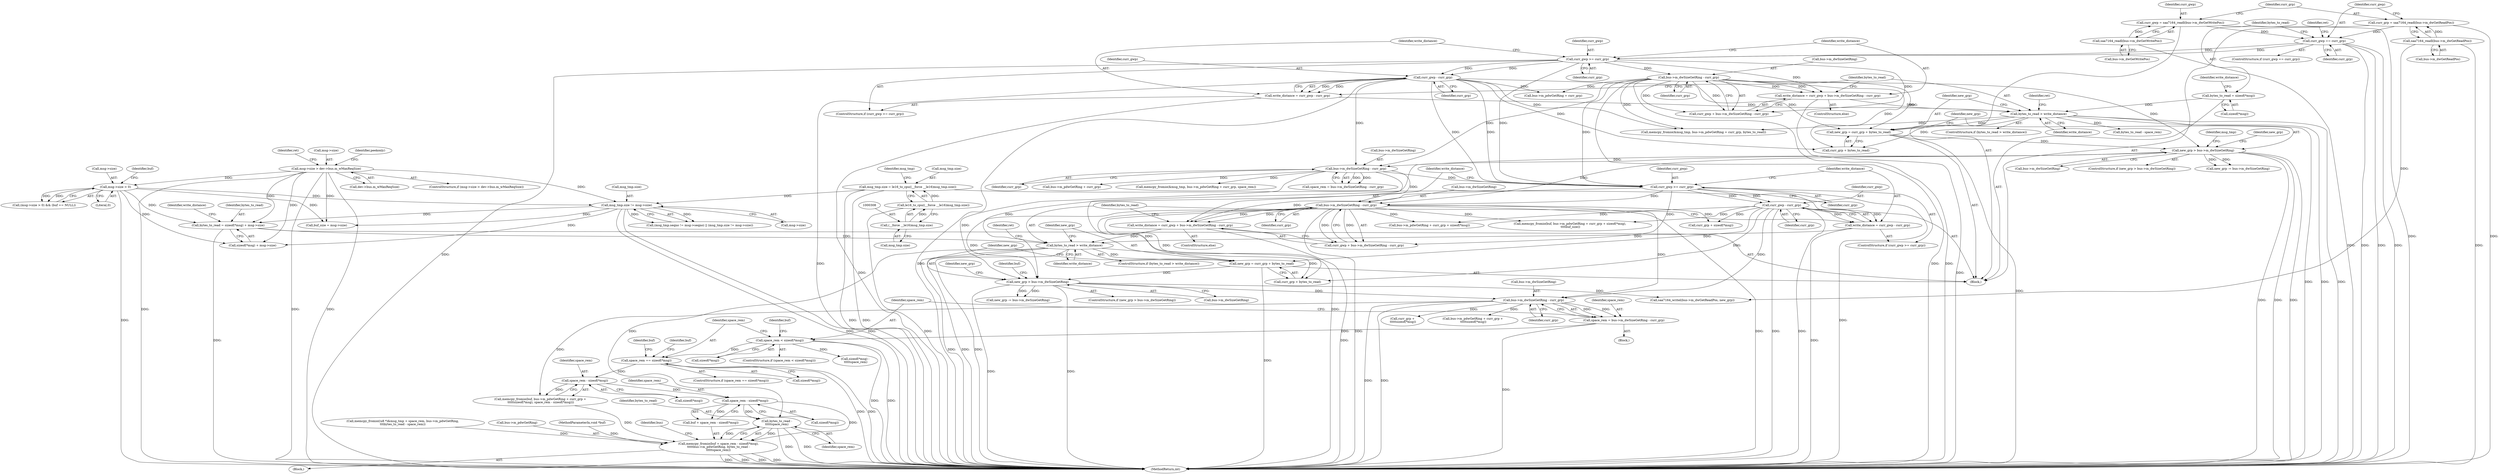 digraph "0_media-tree_354dd3924a2e43806774953de536257548b5002c@API" {
"1000535" [label="(Call,bytes_to_read -\n\t\t\t\t\tspace_rem)"];
"1000434" [label="(Call,bytes_to_read > write_distance)"];
"1000402" [label="(Call,bytes_to_read = sizeof(*msg) + msg->size)"];
"1000172" [label="(Call,msg->size > 0)"];
"1000154" [label="(Call,msg->size > dev->bus.m_wMaxReqSize)"];
"1000376" [label="(Call,msg_tmp.size != msg->size)"];
"1000302" [label="(Call,msg_tmp.size = le16_to_cpu((__force __le16)msg_tmp.size))"];
"1000306" [label="(Call,le16_to_cpu((__force __le16)msg_tmp.size))"];
"1000307" [label="(Call,(__force __le16)msg_tmp.size)"];
"1000424" [label="(Call,write_distance = curr_gwp + bus->m_dwSizeGetRing - curr_grp)"];
"1000415" [label="(Call,curr_gwp >= curr_grp)"];
"1000223" [label="(Call,curr_gwp - curr_grp)"];
"1000218" [label="(Call,curr_gwp >= curr_grp)"];
"1000201" [label="(Call,curr_gwp == curr_grp)"];
"1000188" [label="(Call,curr_gwp = saa7164_readl(bus->m_dwGetWritePos))"];
"1000190" [label="(Call,saa7164_readl(bus->m_dwGetWritePos))"];
"1000194" [label="(Call,curr_grp = saa7164_readl(bus->m_dwGetReadPos))"];
"1000196" [label="(Call,saa7164_readl(bus->m_dwGetReadPos))"];
"1000264" [label="(Call,bus->m_dwSizeGetRing - curr_grp)"];
"1000251" [label="(Call,new_grp > bus->m_dwSizeGetRing)"];
"1000245" [label="(Call,new_grp = curr_grp + bytes_to_read)"];
"1000231" [label="(Call,bus->m_dwSizeGetRing - curr_grp)"];
"1000237" [label="(Call,bytes_to_read > write_distance)"];
"1000209" [label="(Call,bytes_to_read = sizeof(*msg))"];
"1000227" [label="(Call,write_distance = curr_gwp + bus->m_dwSizeGetRing - curr_grp)"];
"1000221" [label="(Call,write_distance = curr_gwp - curr_grp)"];
"1000428" [label="(Call,bus->m_dwSizeGetRing - curr_grp)"];
"1000418" [label="(Call,write_distance = curr_gwp - curr_grp)"];
"1000420" [label="(Call,curr_gwp - curr_grp)"];
"1000527" [label="(Call,space_rem - sizeof(*msg))"];
"1000519" [label="(Call,space_rem - sizeof(*msg))"];
"1000489" [label="(Call,space_rem == sizeof(*msg))"];
"1000467" [label="(Call,space_rem < sizeof(*msg))"];
"1000459" [label="(Call,space_rem = bus->m_dwSizeGetRing - curr_grp)"];
"1000461" [label="(Call,bus->m_dwSizeGetRing - curr_grp)"];
"1000448" [label="(Call,new_grp > bus->m_dwSizeGetRing)"];
"1000442" [label="(Call,new_grp = curr_grp + bytes_to_read)"];
"1000524" [label="(Call,memcpy_fromio(buf + space_rem - sizeof(*msg),\n\t\t\t\t\tbus->m_pdwGetRing, bytes_to_read -\n\t\t\t\t\tspace_rem))"];
"1000202" [label="(Identifier,curr_gwp)"];
"1000412" [label="(Identifier,write_distance)"];
"1000250" [label="(ControlStructure,if (new_grp > bus->m_dwSizeGetRing))"];
"1000417" [label="(Identifier,curr_grp)"];
"1000288" [label="(Call,bytes_to_read - space_rem)"];
"1000416" [label="(Identifier,curr_gwp)"];
"1000210" [label="(Identifier,bytes_to_read)"];
"1000194" [label="(Call,curr_grp = saa7164_readl(bus->m_dwGetReadPos))"];
"1000474" [label="(Identifier,buf)"];
"1000278" [label="(Call,memcpy_fromio((u8 *)&msg_tmp + space_rem, bus->m_pdwGetRing,\n\t\t\tbytes_to_read - space_rem))"];
"1000402" [label="(Call,bytes_to_read = sizeof(*msg) + msg->size)"];
"1000197" [label="(Call,bus->m_dwGetReadPos)"];
"1000419" [label="(Identifier,write_distance)"];
"1000404" [label="(Call,sizeof(*msg) + msg->size)"];
"1000303" [label="(Call,msg_tmp.size)"];
"1000554" [label="(Call,saa7164_writel(bus->m_dwGetReadPos, new_grp))"];
"1000466" [label="(ControlStructure,if (space_rem < sizeof(*msg)))"];
"1000514" [label="(Call,curr_grp +\n \t\t\t\t\tsizeof(*msg))"];
"1000257" [label="(Call,new_grp -= bus->m_dwSizeGetRing)"];
"1000222" [label="(Identifier,write_distance)"];
"1000236" [label="(ControlStructure,if (bytes_to_read > write_distance))"];
"1000525" [label="(Call,buf + space_rem - sizeof(*msg))"];
"1000447" [label="(ControlStructure,if (new_grp > bus->m_dwSizeGetRing))"];
"1000190" [label="(Call,saa7164_readl(bus->m_dwGetWritePos))"];
"1000468" [label="(Identifier,space_rem)"];
"1000211" [label="(Call,sizeof(*msg))"];
"1000481" [label="(Call,sizeof(*msg) -\n \t\t\t\t\tspace_rem)"];
"1000453" [label="(Block,)"];
"1000532" [label="(Call,bus->m_pdwGetRing)"];
"1000309" [label="(Call,msg_tmp.size)"];
"1000188" [label="(Call,curr_gwp = saa7164_readl(bus->m_dwGetWritePos))"];
"1000165" [label="(Identifier,ret)"];
"1000253" [label="(Call,bus->m_dwSizeGetRing)"];
"1000450" [label="(Call,bus->m_dwSizeGetRing)"];
"1000519" [label="(Call,space_rem - sizeof(*msg))"];
"1000508" [label="(Call,memcpy_fromio(buf, bus->m_pdwGetRing + curr_grp +\n \t\t\t\t\tsizeof(*msg), space_rem - sizeof(*msg)))"];
"1000217" [label="(ControlStructure,if (curr_gwp >= curr_grp))"];
"1000432" [label="(Identifier,curr_grp)"];
"1000491" [label="(Call,sizeof(*msg))"];
"1000422" [label="(Identifier,curr_grp)"];
"1000421" [label="(Identifier,curr_gwp)"];
"1000436" [label="(Identifier,write_distance)"];
"1000529" [label="(Call,sizeof(*msg))"];
"1000195" [label="(Identifier,curr_grp)"];
"1000434" [label="(Call,bytes_to_read > write_distance)"];
"1000173" [label="(Call,msg->size)"];
"1000489" [label="(Call,space_rem == sizeof(*msg))"];
"1000171" [label="(Call,(msg->size > 0) && (buf == NULL))"];
"1000462" [label="(Call,bus->m_dwSizeGetRing)"];
"1000368" [label="(Call,(msg_tmp.seqno != msg->seqno) || (msg_tmp.size != msg->size))"];
"1000415" [label="(Call,curr_gwp >= curr_grp)"];
"1000251" [label="(Call,new_grp > bus->m_dwSizeGetRing)"];
"1000158" [label="(Call,dev->bus.m_wMaxReqSize)"];
"1000238" [label="(Identifier,bytes_to_read)"];
"1000442" [label="(Call,new_grp = curr_grp + bytes_to_read)"];
"1000460" [label="(Identifier,space_rem)"];
"1000269" [label="(Call,memcpy_fromio(&msg_tmp, bus->m_pdwGetRing + curr_grp, space_rem))"];
"1000232" [label="(Call,bus->m_dwSizeGetRing)"];
"1000510" [label="(Call,bus->m_pdwGetRing + curr_grp +\n \t\t\t\t\tsizeof(*msg))"];
"1000521" [label="(Call,sizeof(*msg))"];
"1000189" [label="(Identifier,curr_gwp)"];
"1000172" [label="(Call,msg->size > 0)"];
"1000424" [label="(Call,write_distance = curr_gwp + bus->m_dwSizeGetRing - curr_grp)"];
"1000265" [label="(Call,bus->m_dwSizeGetRing)"];
"1000306" [label="(Call,le16_to_cpu((__force __le16)msg_tmp.size))"];
"1000123" [label="(MethodParameterIn,void *buf)"];
"1000191" [label="(Call,bus->m_dwGetWritePos)"];
"1000496" [label="(Identifier,buf)"];
"1000231" [label="(Call,bus->m_dwSizeGetRing - curr_grp)"];
"1000467" [label="(Call,space_rem < sizeof(*msg))"];
"1000155" [label="(Call,msg->size)"];
"1000196" [label="(Call,saa7164_readl(bus->m_dwGetReadPos))"];
"1000433" [label="(ControlStructure,if (bytes_to_read > write_distance))"];
"1000314" [label="(Identifier,msg_tmp)"];
"1000429" [label="(Call,bus->m_dwSizeGetRing)"];
"1000377" [label="(Call,msg_tmp.size)"];
"1000548" [label="(Call,curr_grp + sizeof(*msg))"];
"1000420" [label="(Call,curr_gwp - curr_grp)"];
"1000221" [label="(Call,write_distance = curr_gwp - curr_grp)"];
"1000376" [label="(Call,msg_tmp.size != msg->size)"];
"1000426" [label="(Call,curr_gwp + bus->m_dwSizeGetRing - curr_grp)"];
"1000262" [label="(Call,space_rem = bus->m_dwSizeGetRing - curr_grp)"];
"1000268" [label="(Identifier,curr_grp)"];
"1000556" [label="(Identifier,bus)"];
"1000201" [label="(Call,curr_gwp == curr_grp)"];
"1000506" [label="(Identifier,buf)"];
"1000380" [label="(Call,msg->size)"];
"1000459" [label="(Call,space_rem = bus->m_dwSizeGetRing - curr_grp)"];
"1000125" [label="(Block,)"];
"1000469" [label="(Call,sizeof(*msg))"];
"1000488" [label="(ControlStructure,if (space_rem == sizeof(*msg)))"];
"1000448" [label="(Call,new_grp > bus->m_dwSizeGetRing)"];
"1000461" [label="(Call,bus->m_dwSizeGetRing - curr_grp)"];
"1000455" [label="(Identifier,new_grp)"];
"1000258" [label="(Identifier,new_grp)"];
"1000246" [label="(Identifier,new_grp)"];
"1000465" [label="(Identifier,curr_grp)"];
"1000414" [label="(ControlStructure,if (curr_gwp >= curr_grp))"];
"1000220" [label="(Identifier,curr_grp)"];
"1000449" [label="(Identifier,new_grp)"];
"1000223" [label="(Call,curr_gwp - curr_grp)"];
"1000307" [label="(Call,(__force __le16)msg_tmp.size)"];
"1000418" [label="(Call,write_distance = curr_gwp - curr_grp)"];
"1000524" [label="(Call,memcpy_fromio(buf + space_rem - sizeof(*msg),\n\t\t\t\t\tbus->m_pdwGetRing, bytes_to_read -\n\t\t\t\t\tspace_rem))"];
"1000252" [label="(Identifier,new_grp)"];
"1000423" [label="(ControlStructure,else)"];
"1000225" [label="(Identifier,curr_grp)"];
"1000239" [label="(Identifier,write_distance)"];
"1000537" [label="(Identifier,space_rem)"];
"1000425" [label="(Identifier,write_distance)"];
"1000215" [label="(Identifier,write_distance)"];
"1000219" [label="(Identifier,curr_gwp)"];
"1000154" [label="(Call,msg->size > dev->bus.m_wMaxReqSize)"];
"1000454" [label="(Call,new_grp -= bus->m_dwSizeGetRing)"];
"1000293" [label="(Call,memcpy_fromio(&msg_tmp, bus->m_pdwGetRing + curr_grp, bytes_to_read))"];
"1000203" [label="(Identifier,curr_grp)"];
"1000296" [label="(Call,bus->m_pdwGetRing + curr_grp)"];
"1000536" [label="(Identifier,bytes_to_read)"];
"1000507" [label="(Block,)"];
"1000528" [label="(Identifier,space_rem)"];
"1000444" [label="(Call,curr_grp + bytes_to_read)"];
"1000541" [label="(Identifier,buf)"];
"1000264" [label="(Call,bus->m_dwSizeGetRing - curr_grp)"];
"1000520" [label="(Identifier,space_rem)"];
"1000295" [label="(Identifier,msg_tmp)"];
"1000535" [label="(Call,bytes_to_read -\n\t\t\t\t\tspace_rem)"];
"1000200" [label="(ControlStructure,if (curr_gwp == curr_grp))"];
"1000242" [label="(Identifier,ret)"];
"1000206" [label="(Identifier,ret)"];
"1000490" [label="(Identifier,space_rem)"];
"1000209" [label="(Call,bytes_to_read = sizeof(*msg))"];
"1000573" [label="(MethodReturn,int)"];
"1000435" [label="(Identifier,bytes_to_read)"];
"1000227" [label="(Call,write_distance = curr_gwp + bus->m_dwSizeGetRing - curr_grp)"];
"1000178" [label="(Identifier,buf)"];
"1000169" [label="(Identifier,peekonly)"];
"1000153" [label="(ControlStructure,if (msg->size > dev->bus.m_wMaxReqSize))"];
"1000224" [label="(Identifier,curr_gwp)"];
"1000247" [label="(Call,curr_grp + bytes_to_read)"];
"1000542" [label="(Call,memcpy_fromio(buf, bus->m_pdwGetRing + curr_grp + sizeof(*msg),\n \t\t\t\tbuf_size))"];
"1000527" [label="(Call,space_rem - sizeof(*msg))"];
"1000235" [label="(Identifier,curr_grp)"];
"1000218" [label="(Call,curr_gwp >= curr_grp)"];
"1000228" [label="(Identifier,write_distance)"];
"1000302" [label="(Call,msg_tmp.size = le16_to_cpu((__force __le16)msg_tmp.size))"];
"1000443" [label="(Identifier,new_grp)"];
"1000544" [label="(Call,bus->m_pdwGetRing + curr_grp + sizeof(*msg))"];
"1000237" [label="(Call,bytes_to_read > write_distance)"];
"1000176" [label="(Literal,0)"];
"1000272" [label="(Call,bus->m_pdwGetRing + curr_grp)"];
"1000397" [label="(Call,buf_size = msg->size)"];
"1000245" [label="(Call,new_grp = curr_grp + bytes_to_read)"];
"1000229" [label="(Call,curr_gwp + bus->m_dwSizeGetRing - curr_grp)"];
"1000428" [label="(Call,bus->m_dwSizeGetRing - curr_grp)"];
"1000226" [label="(ControlStructure,else)"];
"1000403" [label="(Identifier,bytes_to_read)"];
"1000439" [label="(Identifier,ret)"];
"1000535" -> "1000524"  [label="AST: "];
"1000535" -> "1000537"  [label="CFG: "];
"1000536" -> "1000535"  [label="AST: "];
"1000537" -> "1000535"  [label="AST: "];
"1000524" -> "1000535"  [label="CFG: "];
"1000535" -> "1000573"  [label="DDG: "];
"1000535" -> "1000573"  [label="DDG: "];
"1000535" -> "1000524"  [label="DDG: "];
"1000535" -> "1000524"  [label="DDG: "];
"1000434" -> "1000535"  [label="DDG: "];
"1000527" -> "1000535"  [label="DDG: "];
"1000434" -> "1000433"  [label="AST: "];
"1000434" -> "1000436"  [label="CFG: "];
"1000435" -> "1000434"  [label="AST: "];
"1000436" -> "1000434"  [label="AST: "];
"1000439" -> "1000434"  [label="CFG: "];
"1000443" -> "1000434"  [label="CFG: "];
"1000434" -> "1000573"  [label="DDG: "];
"1000434" -> "1000573"  [label="DDG: "];
"1000434" -> "1000573"  [label="DDG: "];
"1000402" -> "1000434"  [label="DDG: "];
"1000424" -> "1000434"  [label="DDG: "];
"1000418" -> "1000434"  [label="DDG: "];
"1000434" -> "1000442"  [label="DDG: "];
"1000434" -> "1000444"  [label="DDG: "];
"1000402" -> "1000125"  [label="AST: "];
"1000402" -> "1000404"  [label="CFG: "];
"1000403" -> "1000402"  [label="AST: "];
"1000404" -> "1000402"  [label="AST: "];
"1000412" -> "1000402"  [label="CFG: "];
"1000402" -> "1000573"  [label="DDG: "];
"1000172" -> "1000402"  [label="DDG: "];
"1000376" -> "1000402"  [label="DDG: "];
"1000154" -> "1000402"  [label="DDG: "];
"1000172" -> "1000171"  [label="AST: "];
"1000172" -> "1000176"  [label="CFG: "];
"1000173" -> "1000172"  [label="AST: "];
"1000176" -> "1000172"  [label="AST: "];
"1000178" -> "1000172"  [label="CFG: "];
"1000171" -> "1000172"  [label="CFG: "];
"1000172" -> "1000573"  [label="DDG: "];
"1000172" -> "1000171"  [label="DDG: "];
"1000172" -> "1000171"  [label="DDG: "];
"1000154" -> "1000172"  [label="DDG: "];
"1000172" -> "1000376"  [label="DDG: "];
"1000172" -> "1000397"  [label="DDG: "];
"1000172" -> "1000404"  [label="DDG: "];
"1000154" -> "1000153"  [label="AST: "];
"1000154" -> "1000158"  [label="CFG: "];
"1000155" -> "1000154"  [label="AST: "];
"1000158" -> "1000154"  [label="AST: "];
"1000165" -> "1000154"  [label="CFG: "];
"1000169" -> "1000154"  [label="CFG: "];
"1000154" -> "1000573"  [label="DDG: "];
"1000154" -> "1000573"  [label="DDG: "];
"1000154" -> "1000573"  [label="DDG: "];
"1000154" -> "1000376"  [label="DDG: "];
"1000154" -> "1000397"  [label="DDG: "];
"1000154" -> "1000404"  [label="DDG: "];
"1000376" -> "1000368"  [label="AST: "];
"1000376" -> "1000380"  [label="CFG: "];
"1000377" -> "1000376"  [label="AST: "];
"1000380" -> "1000376"  [label="AST: "];
"1000368" -> "1000376"  [label="CFG: "];
"1000376" -> "1000573"  [label="DDG: "];
"1000376" -> "1000573"  [label="DDG: "];
"1000376" -> "1000368"  [label="DDG: "];
"1000376" -> "1000368"  [label="DDG: "];
"1000302" -> "1000376"  [label="DDG: "];
"1000376" -> "1000397"  [label="DDG: "];
"1000376" -> "1000404"  [label="DDG: "];
"1000302" -> "1000125"  [label="AST: "];
"1000302" -> "1000306"  [label="CFG: "];
"1000303" -> "1000302"  [label="AST: "];
"1000306" -> "1000302"  [label="AST: "];
"1000314" -> "1000302"  [label="CFG: "];
"1000302" -> "1000573"  [label="DDG: "];
"1000302" -> "1000573"  [label="DDG: "];
"1000306" -> "1000302"  [label="DDG: "];
"1000306" -> "1000307"  [label="CFG: "];
"1000307" -> "1000306"  [label="AST: "];
"1000306" -> "1000573"  [label="DDG: "];
"1000307" -> "1000306"  [label="DDG: "];
"1000307" -> "1000309"  [label="CFG: "];
"1000308" -> "1000307"  [label="AST: "];
"1000309" -> "1000307"  [label="AST: "];
"1000424" -> "1000423"  [label="AST: "];
"1000424" -> "1000426"  [label="CFG: "];
"1000425" -> "1000424"  [label="AST: "];
"1000426" -> "1000424"  [label="AST: "];
"1000435" -> "1000424"  [label="CFG: "];
"1000424" -> "1000573"  [label="DDG: "];
"1000415" -> "1000424"  [label="DDG: "];
"1000428" -> "1000424"  [label="DDG: "];
"1000428" -> "1000424"  [label="DDG: "];
"1000415" -> "1000414"  [label="AST: "];
"1000415" -> "1000417"  [label="CFG: "];
"1000416" -> "1000415"  [label="AST: "];
"1000417" -> "1000415"  [label="AST: "];
"1000419" -> "1000415"  [label="CFG: "];
"1000425" -> "1000415"  [label="CFG: "];
"1000415" -> "1000573"  [label="DDG: "];
"1000223" -> "1000415"  [label="DDG: "];
"1000223" -> "1000415"  [label="DDG: "];
"1000218" -> "1000415"  [label="DDG: "];
"1000264" -> "1000415"  [label="DDG: "];
"1000231" -> "1000415"  [label="DDG: "];
"1000415" -> "1000420"  [label="DDG: "];
"1000415" -> "1000420"  [label="DDG: "];
"1000415" -> "1000426"  [label="DDG: "];
"1000415" -> "1000428"  [label="DDG: "];
"1000223" -> "1000221"  [label="AST: "];
"1000223" -> "1000225"  [label="CFG: "];
"1000224" -> "1000223"  [label="AST: "];
"1000225" -> "1000223"  [label="AST: "];
"1000221" -> "1000223"  [label="CFG: "];
"1000223" -> "1000573"  [label="DDG: "];
"1000223" -> "1000573"  [label="DDG: "];
"1000223" -> "1000221"  [label="DDG: "];
"1000223" -> "1000221"  [label="DDG: "];
"1000218" -> "1000223"  [label="DDG: "];
"1000218" -> "1000223"  [label="DDG: "];
"1000223" -> "1000245"  [label="DDG: "];
"1000223" -> "1000247"  [label="DDG: "];
"1000223" -> "1000264"  [label="DDG: "];
"1000223" -> "1000293"  [label="DDG: "];
"1000223" -> "1000296"  [label="DDG: "];
"1000218" -> "1000217"  [label="AST: "];
"1000218" -> "1000220"  [label="CFG: "];
"1000219" -> "1000218"  [label="AST: "];
"1000220" -> "1000218"  [label="AST: "];
"1000222" -> "1000218"  [label="CFG: "];
"1000228" -> "1000218"  [label="CFG: "];
"1000218" -> "1000573"  [label="DDG: "];
"1000201" -> "1000218"  [label="DDG: "];
"1000201" -> "1000218"  [label="DDG: "];
"1000218" -> "1000227"  [label="DDG: "];
"1000218" -> "1000229"  [label="DDG: "];
"1000218" -> "1000231"  [label="DDG: "];
"1000201" -> "1000200"  [label="AST: "];
"1000201" -> "1000203"  [label="CFG: "];
"1000202" -> "1000201"  [label="AST: "];
"1000203" -> "1000201"  [label="AST: "];
"1000206" -> "1000201"  [label="CFG: "];
"1000210" -> "1000201"  [label="CFG: "];
"1000201" -> "1000573"  [label="DDG: "];
"1000201" -> "1000573"  [label="DDG: "];
"1000201" -> "1000573"  [label="DDG: "];
"1000188" -> "1000201"  [label="DDG: "];
"1000194" -> "1000201"  [label="DDG: "];
"1000188" -> "1000125"  [label="AST: "];
"1000188" -> "1000190"  [label="CFG: "];
"1000189" -> "1000188"  [label="AST: "];
"1000190" -> "1000188"  [label="AST: "];
"1000195" -> "1000188"  [label="CFG: "];
"1000188" -> "1000573"  [label="DDG: "];
"1000190" -> "1000188"  [label="DDG: "];
"1000190" -> "1000191"  [label="CFG: "];
"1000191" -> "1000190"  [label="AST: "];
"1000190" -> "1000573"  [label="DDG: "];
"1000194" -> "1000125"  [label="AST: "];
"1000194" -> "1000196"  [label="CFG: "];
"1000195" -> "1000194"  [label="AST: "];
"1000196" -> "1000194"  [label="AST: "];
"1000202" -> "1000194"  [label="CFG: "];
"1000194" -> "1000573"  [label="DDG: "];
"1000196" -> "1000194"  [label="DDG: "];
"1000196" -> "1000197"  [label="CFG: "];
"1000197" -> "1000196"  [label="AST: "];
"1000196" -> "1000573"  [label="DDG: "];
"1000196" -> "1000554"  [label="DDG: "];
"1000264" -> "1000262"  [label="AST: "];
"1000264" -> "1000268"  [label="CFG: "];
"1000265" -> "1000264"  [label="AST: "];
"1000268" -> "1000264"  [label="AST: "];
"1000262" -> "1000264"  [label="CFG: "];
"1000264" -> "1000573"  [label="DDG: "];
"1000264" -> "1000262"  [label="DDG: "];
"1000264" -> "1000262"  [label="DDG: "];
"1000251" -> "1000264"  [label="DDG: "];
"1000231" -> "1000264"  [label="DDG: "];
"1000264" -> "1000269"  [label="DDG: "];
"1000264" -> "1000272"  [label="DDG: "];
"1000264" -> "1000428"  [label="DDG: "];
"1000264" -> "1000448"  [label="DDG: "];
"1000251" -> "1000250"  [label="AST: "];
"1000251" -> "1000253"  [label="CFG: "];
"1000252" -> "1000251"  [label="AST: "];
"1000253" -> "1000251"  [label="AST: "];
"1000258" -> "1000251"  [label="CFG: "];
"1000295" -> "1000251"  [label="CFG: "];
"1000251" -> "1000573"  [label="DDG: "];
"1000251" -> "1000573"  [label="DDG: "];
"1000251" -> "1000573"  [label="DDG: "];
"1000245" -> "1000251"  [label="DDG: "];
"1000231" -> "1000251"  [label="DDG: "];
"1000251" -> "1000257"  [label="DDG: "];
"1000251" -> "1000257"  [label="DDG: "];
"1000251" -> "1000428"  [label="DDG: "];
"1000251" -> "1000448"  [label="DDG: "];
"1000245" -> "1000125"  [label="AST: "];
"1000245" -> "1000247"  [label="CFG: "];
"1000246" -> "1000245"  [label="AST: "];
"1000247" -> "1000245"  [label="AST: "];
"1000252" -> "1000245"  [label="CFG: "];
"1000245" -> "1000573"  [label="DDG: "];
"1000231" -> "1000245"  [label="DDG: "];
"1000237" -> "1000245"  [label="DDG: "];
"1000231" -> "1000229"  [label="AST: "];
"1000231" -> "1000235"  [label="CFG: "];
"1000232" -> "1000231"  [label="AST: "];
"1000235" -> "1000231"  [label="AST: "];
"1000229" -> "1000231"  [label="CFG: "];
"1000231" -> "1000573"  [label="DDG: "];
"1000231" -> "1000573"  [label="DDG: "];
"1000231" -> "1000227"  [label="DDG: "];
"1000231" -> "1000227"  [label="DDG: "];
"1000231" -> "1000229"  [label="DDG: "];
"1000231" -> "1000229"  [label="DDG: "];
"1000231" -> "1000247"  [label="DDG: "];
"1000231" -> "1000293"  [label="DDG: "];
"1000231" -> "1000296"  [label="DDG: "];
"1000237" -> "1000236"  [label="AST: "];
"1000237" -> "1000239"  [label="CFG: "];
"1000238" -> "1000237"  [label="AST: "];
"1000239" -> "1000237"  [label="AST: "];
"1000242" -> "1000237"  [label="CFG: "];
"1000246" -> "1000237"  [label="CFG: "];
"1000237" -> "1000573"  [label="DDG: "];
"1000237" -> "1000573"  [label="DDG: "];
"1000237" -> "1000573"  [label="DDG: "];
"1000209" -> "1000237"  [label="DDG: "];
"1000227" -> "1000237"  [label="DDG: "];
"1000221" -> "1000237"  [label="DDG: "];
"1000237" -> "1000247"  [label="DDG: "];
"1000237" -> "1000288"  [label="DDG: "];
"1000237" -> "1000293"  [label="DDG: "];
"1000209" -> "1000125"  [label="AST: "];
"1000209" -> "1000211"  [label="CFG: "];
"1000210" -> "1000209"  [label="AST: "];
"1000211" -> "1000209"  [label="AST: "];
"1000215" -> "1000209"  [label="CFG: "];
"1000227" -> "1000226"  [label="AST: "];
"1000227" -> "1000229"  [label="CFG: "];
"1000228" -> "1000227"  [label="AST: "];
"1000229" -> "1000227"  [label="AST: "];
"1000238" -> "1000227"  [label="CFG: "];
"1000227" -> "1000573"  [label="DDG: "];
"1000221" -> "1000217"  [label="AST: "];
"1000222" -> "1000221"  [label="AST: "];
"1000238" -> "1000221"  [label="CFG: "];
"1000221" -> "1000573"  [label="DDG: "];
"1000428" -> "1000426"  [label="AST: "];
"1000428" -> "1000432"  [label="CFG: "];
"1000429" -> "1000428"  [label="AST: "];
"1000432" -> "1000428"  [label="AST: "];
"1000426" -> "1000428"  [label="CFG: "];
"1000428" -> "1000573"  [label="DDG: "];
"1000428" -> "1000573"  [label="DDG: "];
"1000428" -> "1000426"  [label="DDG: "];
"1000428" -> "1000426"  [label="DDG: "];
"1000428" -> "1000442"  [label="DDG: "];
"1000428" -> "1000444"  [label="DDG: "];
"1000428" -> "1000448"  [label="DDG: "];
"1000428" -> "1000461"  [label="DDG: "];
"1000428" -> "1000542"  [label="DDG: "];
"1000428" -> "1000544"  [label="DDG: "];
"1000428" -> "1000548"  [label="DDG: "];
"1000418" -> "1000414"  [label="AST: "];
"1000418" -> "1000420"  [label="CFG: "];
"1000419" -> "1000418"  [label="AST: "];
"1000420" -> "1000418"  [label="AST: "];
"1000435" -> "1000418"  [label="CFG: "];
"1000418" -> "1000573"  [label="DDG: "];
"1000420" -> "1000418"  [label="DDG: "];
"1000420" -> "1000418"  [label="DDG: "];
"1000420" -> "1000422"  [label="CFG: "];
"1000421" -> "1000420"  [label="AST: "];
"1000422" -> "1000420"  [label="AST: "];
"1000420" -> "1000573"  [label="DDG: "];
"1000420" -> "1000573"  [label="DDG: "];
"1000420" -> "1000442"  [label="DDG: "];
"1000420" -> "1000444"  [label="DDG: "];
"1000420" -> "1000461"  [label="DDG: "];
"1000420" -> "1000542"  [label="DDG: "];
"1000420" -> "1000544"  [label="DDG: "];
"1000420" -> "1000548"  [label="DDG: "];
"1000527" -> "1000525"  [label="AST: "];
"1000527" -> "1000529"  [label="CFG: "];
"1000528" -> "1000527"  [label="AST: "];
"1000529" -> "1000527"  [label="AST: "];
"1000525" -> "1000527"  [label="CFG: "];
"1000527" -> "1000524"  [label="DDG: "];
"1000527" -> "1000525"  [label="DDG: "];
"1000519" -> "1000527"  [label="DDG: "];
"1000519" -> "1000508"  [label="AST: "];
"1000519" -> "1000521"  [label="CFG: "];
"1000520" -> "1000519"  [label="AST: "];
"1000521" -> "1000519"  [label="AST: "];
"1000508" -> "1000519"  [label="CFG: "];
"1000519" -> "1000508"  [label="DDG: "];
"1000489" -> "1000519"  [label="DDG: "];
"1000489" -> "1000488"  [label="AST: "];
"1000489" -> "1000491"  [label="CFG: "];
"1000490" -> "1000489"  [label="AST: "];
"1000491" -> "1000489"  [label="AST: "];
"1000496" -> "1000489"  [label="CFG: "];
"1000506" -> "1000489"  [label="CFG: "];
"1000489" -> "1000573"  [label="DDG: "];
"1000489" -> "1000573"  [label="DDG: "];
"1000467" -> "1000489"  [label="DDG: "];
"1000467" -> "1000466"  [label="AST: "];
"1000467" -> "1000469"  [label="CFG: "];
"1000468" -> "1000467"  [label="AST: "];
"1000469" -> "1000467"  [label="AST: "];
"1000474" -> "1000467"  [label="CFG: "];
"1000490" -> "1000467"  [label="CFG: "];
"1000467" -> "1000573"  [label="DDG: "];
"1000467" -> "1000573"  [label="DDG: "];
"1000459" -> "1000467"  [label="DDG: "];
"1000467" -> "1000481"  [label="DDG: "];
"1000459" -> "1000453"  [label="AST: "];
"1000459" -> "1000461"  [label="CFG: "];
"1000460" -> "1000459"  [label="AST: "];
"1000461" -> "1000459"  [label="AST: "];
"1000468" -> "1000459"  [label="CFG: "];
"1000459" -> "1000573"  [label="DDG: "];
"1000461" -> "1000459"  [label="DDG: "];
"1000461" -> "1000459"  [label="DDG: "];
"1000461" -> "1000465"  [label="CFG: "];
"1000462" -> "1000461"  [label="AST: "];
"1000465" -> "1000461"  [label="AST: "];
"1000461" -> "1000573"  [label="DDG: "];
"1000461" -> "1000573"  [label="DDG: "];
"1000448" -> "1000461"  [label="DDG: "];
"1000461" -> "1000508"  [label="DDG: "];
"1000461" -> "1000510"  [label="DDG: "];
"1000461" -> "1000514"  [label="DDG: "];
"1000448" -> "1000447"  [label="AST: "];
"1000448" -> "1000450"  [label="CFG: "];
"1000449" -> "1000448"  [label="AST: "];
"1000450" -> "1000448"  [label="AST: "];
"1000455" -> "1000448"  [label="CFG: "];
"1000541" -> "1000448"  [label="CFG: "];
"1000448" -> "1000573"  [label="DDG: "];
"1000448" -> "1000573"  [label="DDG: "];
"1000442" -> "1000448"  [label="DDG: "];
"1000448" -> "1000454"  [label="DDG: "];
"1000448" -> "1000454"  [label="DDG: "];
"1000448" -> "1000554"  [label="DDG: "];
"1000442" -> "1000125"  [label="AST: "];
"1000442" -> "1000444"  [label="CFG: "];
"1000443" -> "1000442"  [label="AST: "];
"1000444" -> "1000442"  [label="AST: "];
"1000449" -> "1000442"  [label="CFG: "];
"1000442" -> "1000573"  [label="DDG: "];
"1000524" -> "1000507"  [label="AST: "];
"1000525" -> "1000524"  [label="AST: "];
"1000532" -> "1000524"  [label="AST: "];
"1000556" -> "1000524"  [label="CFG: "];
"1000524" -> "1000573"  [label="DDG: "];
"1000524" -> "1000573"  [label="DDG: "];
"1000524" -> "1000573"  [label="DDG: "];
"1000524" -> "1000573"  [label="DDG: "];
"1000508" -> "1000524"  [label="DDG: "];
"1000123" -> "1000524"  [label="DDG: "];
"1000278" -> "1000524"  [label="DDG: "];
}
